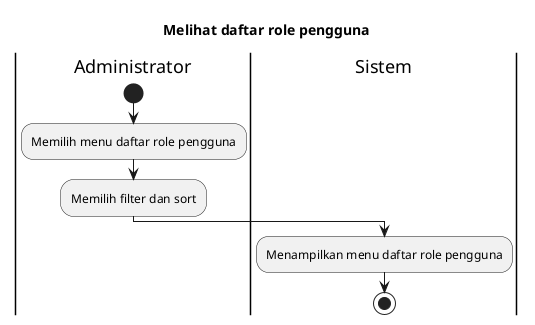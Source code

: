 @startuml UC-MGUSER-004 - Melihat daftar role pengguna
title Melihat daftar role pengguna

|Administrator|
start
:Memilih menu daftar role pengguna;
:Memilih filter dan sort;

|Sistem|
:Menampilkan menu daftar role pengguna;

stop

@enduml